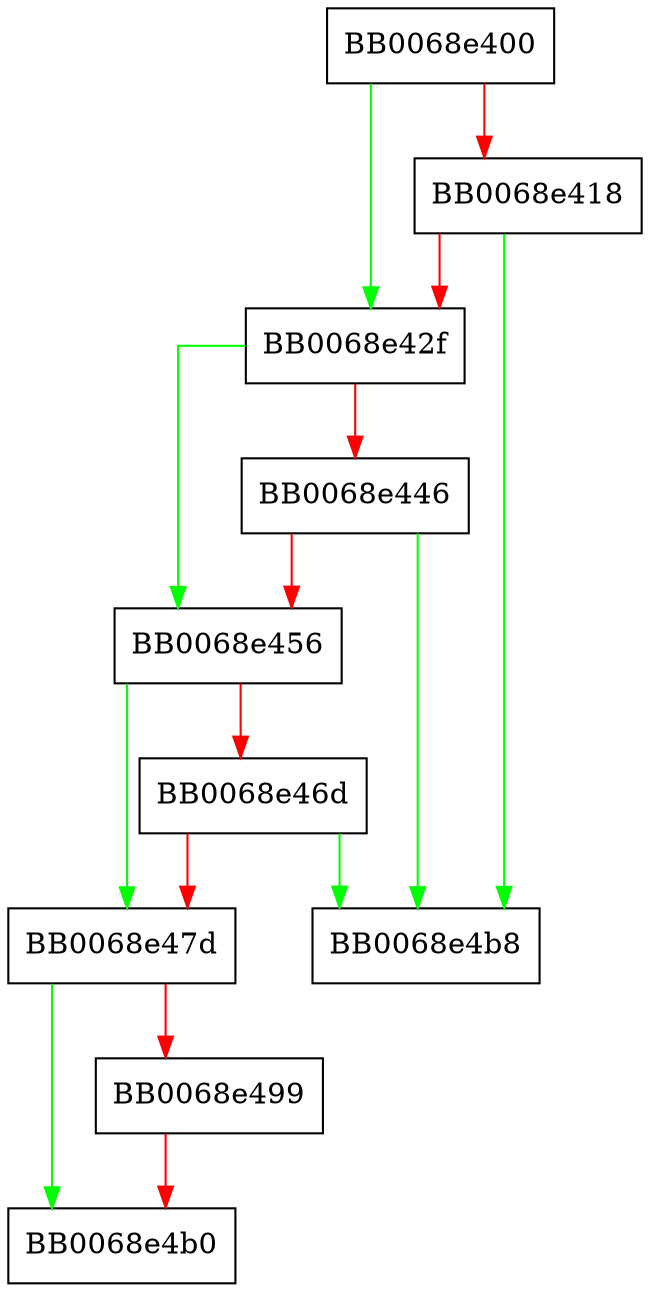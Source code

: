 digraph legacy_get_params {
  node [shape="box"];
  graph [splines=ortho];
  BB0068e400 -> BB0068e42f [color="green"];
  BB0068e400 -> BB0068e418 [color="red"];
  BB0068e418 -> BB0068e4b8 [color="green"];
  BB0068e418 -> BB0068e42f [color="red"];
  BB0068e42f -> BB0068e456 [color="green"];
  BB0068e42f -> BB0068e446 [color="red"];
  BB0068e446 -> BB0068e4b8 [color="green"];
  BB0068e446 -> BB0068e456 [color="red"];
  BB0068e456 -> BB0068e47d [color="green"];
  BB0068e456 -> BB0068e46d [color="red"];
  BB0068e46d -> BB0068e4b8 [color="green"];
  BB0068e46d -> BB0068e47d [color="red"];
  BB0068e47d -> BB0068e4b0 [color="green"];
  BB0068e47d -> BB0068e499 [color="red"];
  BB0068e499 -> BB0068e4b0 [color="red"];
}